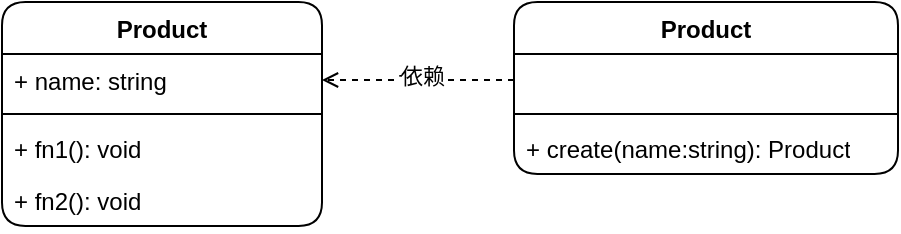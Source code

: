 <mxfile version="24.7.5">
  <diagram name="第 1 页" id="7JsKb2uhGSGpO-8Uxkw1">
    <mxGraphModel dx="600" dy="359" grid="1" gridSize="16" guides="1" tooltips="1" connect="1" arrows="1" fold="1" page="1" pageScale="1" pageWidth="1654" pageHeight="1169" math="0" shadow="0">
      <root>
        <mxCell id="0" />
        <mxCell id="1" parent="0" />
        <mxCell id="K5cgXXupRMborg06viKU-26" value="" style="group" vertex="1" connectable="0" parent="1">
          <mxGeometry x="64" y="80" width="448" height="112" as="geometry" />
        </mxCell>
        <mxCell id="K5cgXXupRMborg06viKU-9" value="Product" style="swimlane;fontStyle=1;align=center;verticalAlign=top;childLayout=stackLayout;horizontal=1;startSize=26;horizontalStack=0;resizeParent=1;resizeParentMax=0;resizeLast=0;collapsible=1;marginBottom=0;whiteSpace=wrap;html=1;rounded=1;" vertex="1" parent="K5cgXXupRMborg06viKU-26">
          <mxGeometry width="160" height="112" as="geometry">
            <mxRectangle x="64" y="64" width="96" height="32" as="alternateBounds" />
          </mxGeometry>
        </mxCell>
        <mxCell id="K5cgXXupRMborg06viKU-10" value="+ name: string" style="text;strokeColor=none;fillColor=none;align=left;verticalAlign=top;spacingLeft=4;spacingRight=4;overflow=hidden;rotatable=0;points=[[0,0.5],[1,0.5]];portConstraint=eastwest;whiteSpace=wrap;html=1;" vertex="1" parent="K5cgXXupRMborg06viKU-9">
          <mxGeometry y="26" width="160" height="26" as="geometry" />
        </mxCell>
        <mxCell id="K5cgXXupRMborg06viKU-11" value="" style="line;strokeWidth=1;fillColor=none;align=left;verticalAlign=middle;spacingTop=-1;spacingLeft=3;spacingRight=3;rotatable=0;labelPosition=right;points=[];portConstraint=eastwest;strokeColor=inherit;" vertex="1" parent="K5cgXXupRMborg06viKU-9">
          <mxGeometry y="52" width="160" height="8" as="geometry" />
        </mxCell>
        <mxCell id="K5cgXXupRMborg06viKU-12" value="+ fn1(): void" style="text;strokeColor=none;fillColor=none;align=left;verticalAlign=top;spacingLeft=4;spacingRight=4;overflow=hidden;rotatable=0;points=[[0,0.5],[1,0.5]];portConstraint=eastwest;whiteSpace=wrap;html=1;" vertex="1" parent="K5cgXXupRMborg06viKU-9">
          <mxGeometry y="60" width="160" height="26" as="geometry" />
        </mxCell>
        <mxCell id="K5cgXXupRMborg06viKU-13" value="+ fn2(): void" style="text;strokeColor=none;fillColor=none;align=left;verticalAlign=top;spacingLeft=4;spacingRight=4;overflow=hidden;rotatable=0;points=[[0,0.5],[1,0.5]];portConstraint=eastwest;whiteSpace=wrap;html=1;" vertex="1" parent="K5cgXXupRMborg06viKU-9">
          <mxGeometry y="86" width="160" height="26" as="geometry" />
        </mxCell>
        <mxCell id="K5cgXXupRMborg06viKU-14" value="Product" style="swimlane;fontStyle=1;align=center;verticalAlign=top;childLayout=stackLayout;horizontal=1;startSize=26;horizontalStack=0;resizeParent=1;resizeParentMax=0;resizeLast=0;collapsible=1;marginBottom=0;whiteSpace=wrap;html=1;fillStyle=auto;rounded=1;" vertex="1" parent="K5cgXXupRMborg06viKU-26">
          <mxGeometry x="256" width="192" height="86" as="geometry">
            <mxRectangle x="320" y="64" width="96" height="32" as="alternateBounds" />
          </mxGeometry>
        </mxCell>
        <mxCell id="K5cgXXupRMborg06viKU-15" value="&amp;nbsp;&amp;nbsp;" style="text;strokeColor=none;fillColor=none;align=left;verticalAlign=top;spacingLeft=4;spacingRight=4;overflow=hidden;rotatable=0;points=[[0,0.5],[1,0.5]];portConstraint=eastwest;whiteSpace=wrap;html=1;" vertex="1" parent="K5cgXXupRMborg06viKU-14">
          <mxGeometry y="26" width="192" height="26" as="geometry" />
        </mxCell>
        <mxCell id="K5cgXXupRMborg06viKU-16" value="" style="line;strokeWidth=1;fillColor=none;align=left;verticalAlign=middle;spacingTop=-1;spacingLeft=3;spacingRight=3;rotatable=0;labelPosition=right;points=[];portConstraint=eastwest;strokeColor=inherit;" vertex="1" parent="K5cgXXupRMborg06viKU-14">
          <mxGeometry y="52" width="192" height="8" as="geometry" />
        </mxCell>
        <mxCell id="K5cgXXupRMborg06viKU-17" value="+ create(name:string): Product" style="text;strokeColor=none;fillColor=none;align=left;verticalAlign=top;spacingLeft=4;spacingRight=4;overflow=hidden;rotatable=0;points=[[0,0.5],[1,0.5]];portConstraint=eastwest;whiteSpace=wrap;html=1;rounded=1;" vertex="1" parent="K5cgXXupRMborg06viKU-14">
          <mxGeometry y="60" width="192" height="26" as="geometry" />
        </mxCell>
        <mxCell id="K5cgXXupRMborg06viKU-21" style="edgeStyle=orthogonalEdgeStyle;rounded=0;orthogonalLoop=1;jettySize=auto;html=1;exitX=0;exitY=0.5;exitDx=0;exitDy=0;dashed=1;endArrow=open;endFill=0;strokeWidth=1;curved=0;" edge="1" parent="K5cgXXupRMborg06viKU-26" source="K5cgXXupRMborg06viKU-15">
          <mxGeometry relative="1" as="geometry">
            <mxPoint x="160" y="39" as="targetPoint" />
          </mxGeometry>
        </mxCell>
        <mxCell id="K5cgXXupRMborg06viKU-24" value="Text" style="edgeLabel;html=1;align=center;verticalAlign=middle;resizable=0;points=[];" vertex="1" connectable="0" parent="K5cgXXupRMborg06viKU-21">
          <mxGeometry x="0.174" y="-2" relative="1" as="geometry">
            <mxPoint x="8" y="2" as="offset" />
          </mxGeometry>
        </mxCell>
        <mxCell id="K5cgXXupRMborg06viKU-25" value="&lt;div&gt;依赖&lt;br&gt;&lt;/div&gt;" style="edgeLabel;html=1;align=center;verticalAlign=middle;resizable=0;points=[];" vertex="1" connectable="0" parent="K5cgXXupRMborg06viKU-21">
          <mxGeometry x="-0.038" y="-2" relative="1" as="geometry">
            <mxPoint as="offset" />
          </mxGeometry>
        </mxCell>
      </root>
    </mxGraphModel>
  </diagram>
</mxfile>
